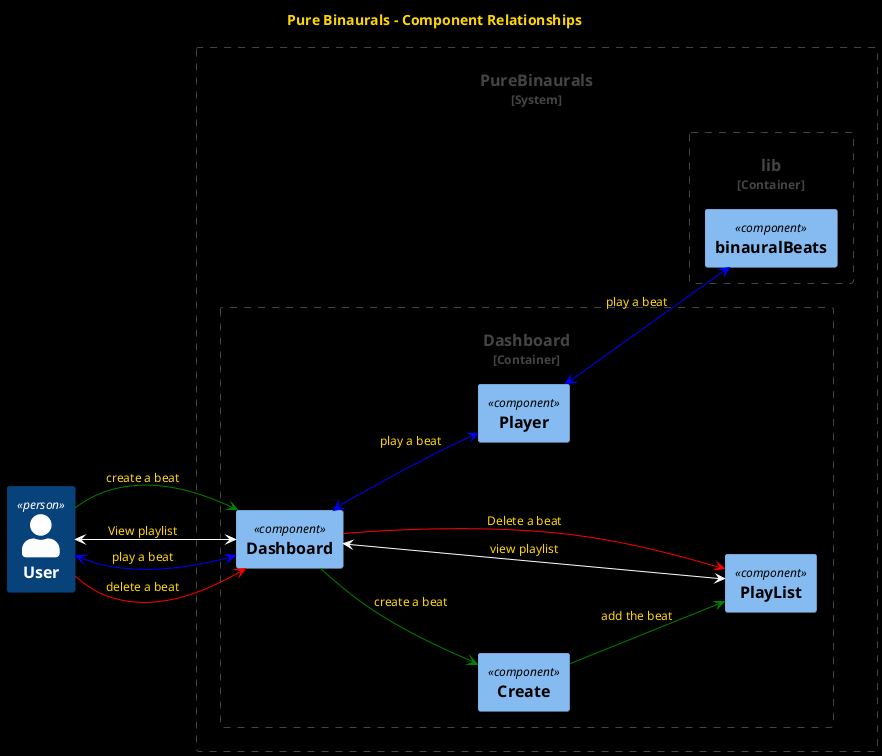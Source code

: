 @startuml Pure-Binaurals-Components

title Pure Binaurals - Component Relationships

left to right direction

set separator none

!include <C4/C4>
!include <C4/C4_Context>
!include <C4/C4_Component>

skinparam BackgroundColor black
skinparam DefaultFontColor gold

Person(User, "User")
System_Boundary(PureBinaurals, "PureBinaurals") {
  Container_Boundary(Dashboard, "Dashboard") {
    Component(Dashboard.Dashboard, "Dashboard")
    Component(Dashboard.Create, "Create")
    Component(Dashboard.PlayList, "PlayList")
    Component(Dashboard.Player, "Player")
  }

  Container_Boundary(lib, "lib") {
    Component(lib.binauralBeats, "binauralBeats")
  }
}

'Create and save new beat
skinparam ArrowColor green
User --> Dashboard.Dashboard: "create a beat"
Dashboard.Dashboard --> Dashboard.Create: "create a beat"
Dashboard.Create --> Dashboard.PlayList: "add the beat"
'view playlist
skinparam ArrowColor white
User <--> Dashboard.Dashboard: "View playlist"
Dashboard.Dashboard <--> Dashboard.PlayList: "view playlist"
'Play beat
skinparam ArrowColor blue
User <--> Dashboard.Dashboard: "play a beat"
Dashboard.Dashboard <--> Dashboard.Player: "play a beat"
Dashboard.Player <--> lib.binauralBeats: "play a beat"
'delete a beat
skinparam ArrowColor red
User --> Dashboard.Dashboard: "delete a beat"
Dashboard.Dashboard --> Dashboard.PlayList: "Delete a beat"
@enduml

